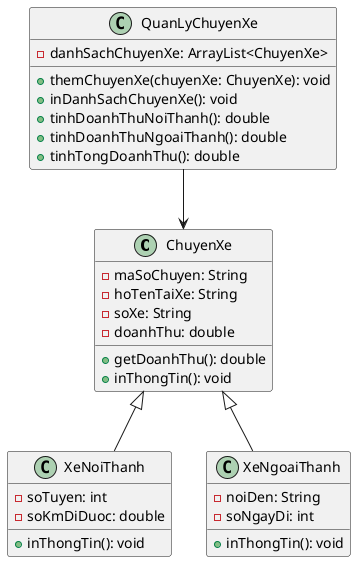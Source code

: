 @startuml
class ChuyenXe {
  - maSoChuyen: String
  - hoTenTaiXe: String
  - soXe: String
  - doanhThu: double
  + getDoanhThu(): double
  + inThongTin(): void
}

class XeNoiThanh {
  - soTuyen: int
  - soKmDiDuoc: double
  + inThongTin(): void
}

class XeNgoaiThanh {
  - noiDen: String
  - soNgayDi: int
  + inThongTin(): void
}

class QuanLyChuyenXe {
  - danhSachChuyenXe: ArrayList<ChuyenXe>
  + themChuyenXe(chuyenXe: ChuyenXe): void
  + inDanhSachChuyenXe(): void
  + tinhDoanhThuNoiThanh(): double
  + tinhDoanhThuNgoaiThanh(): double
  + tinhTongDoanhThu(): double
}

ChuyenXe <|-- XeNoiThanh
ChuyenXe <|-- XeNgoaiThanh
QuanLyChuyenXe --> ChuyenXe
@enduml